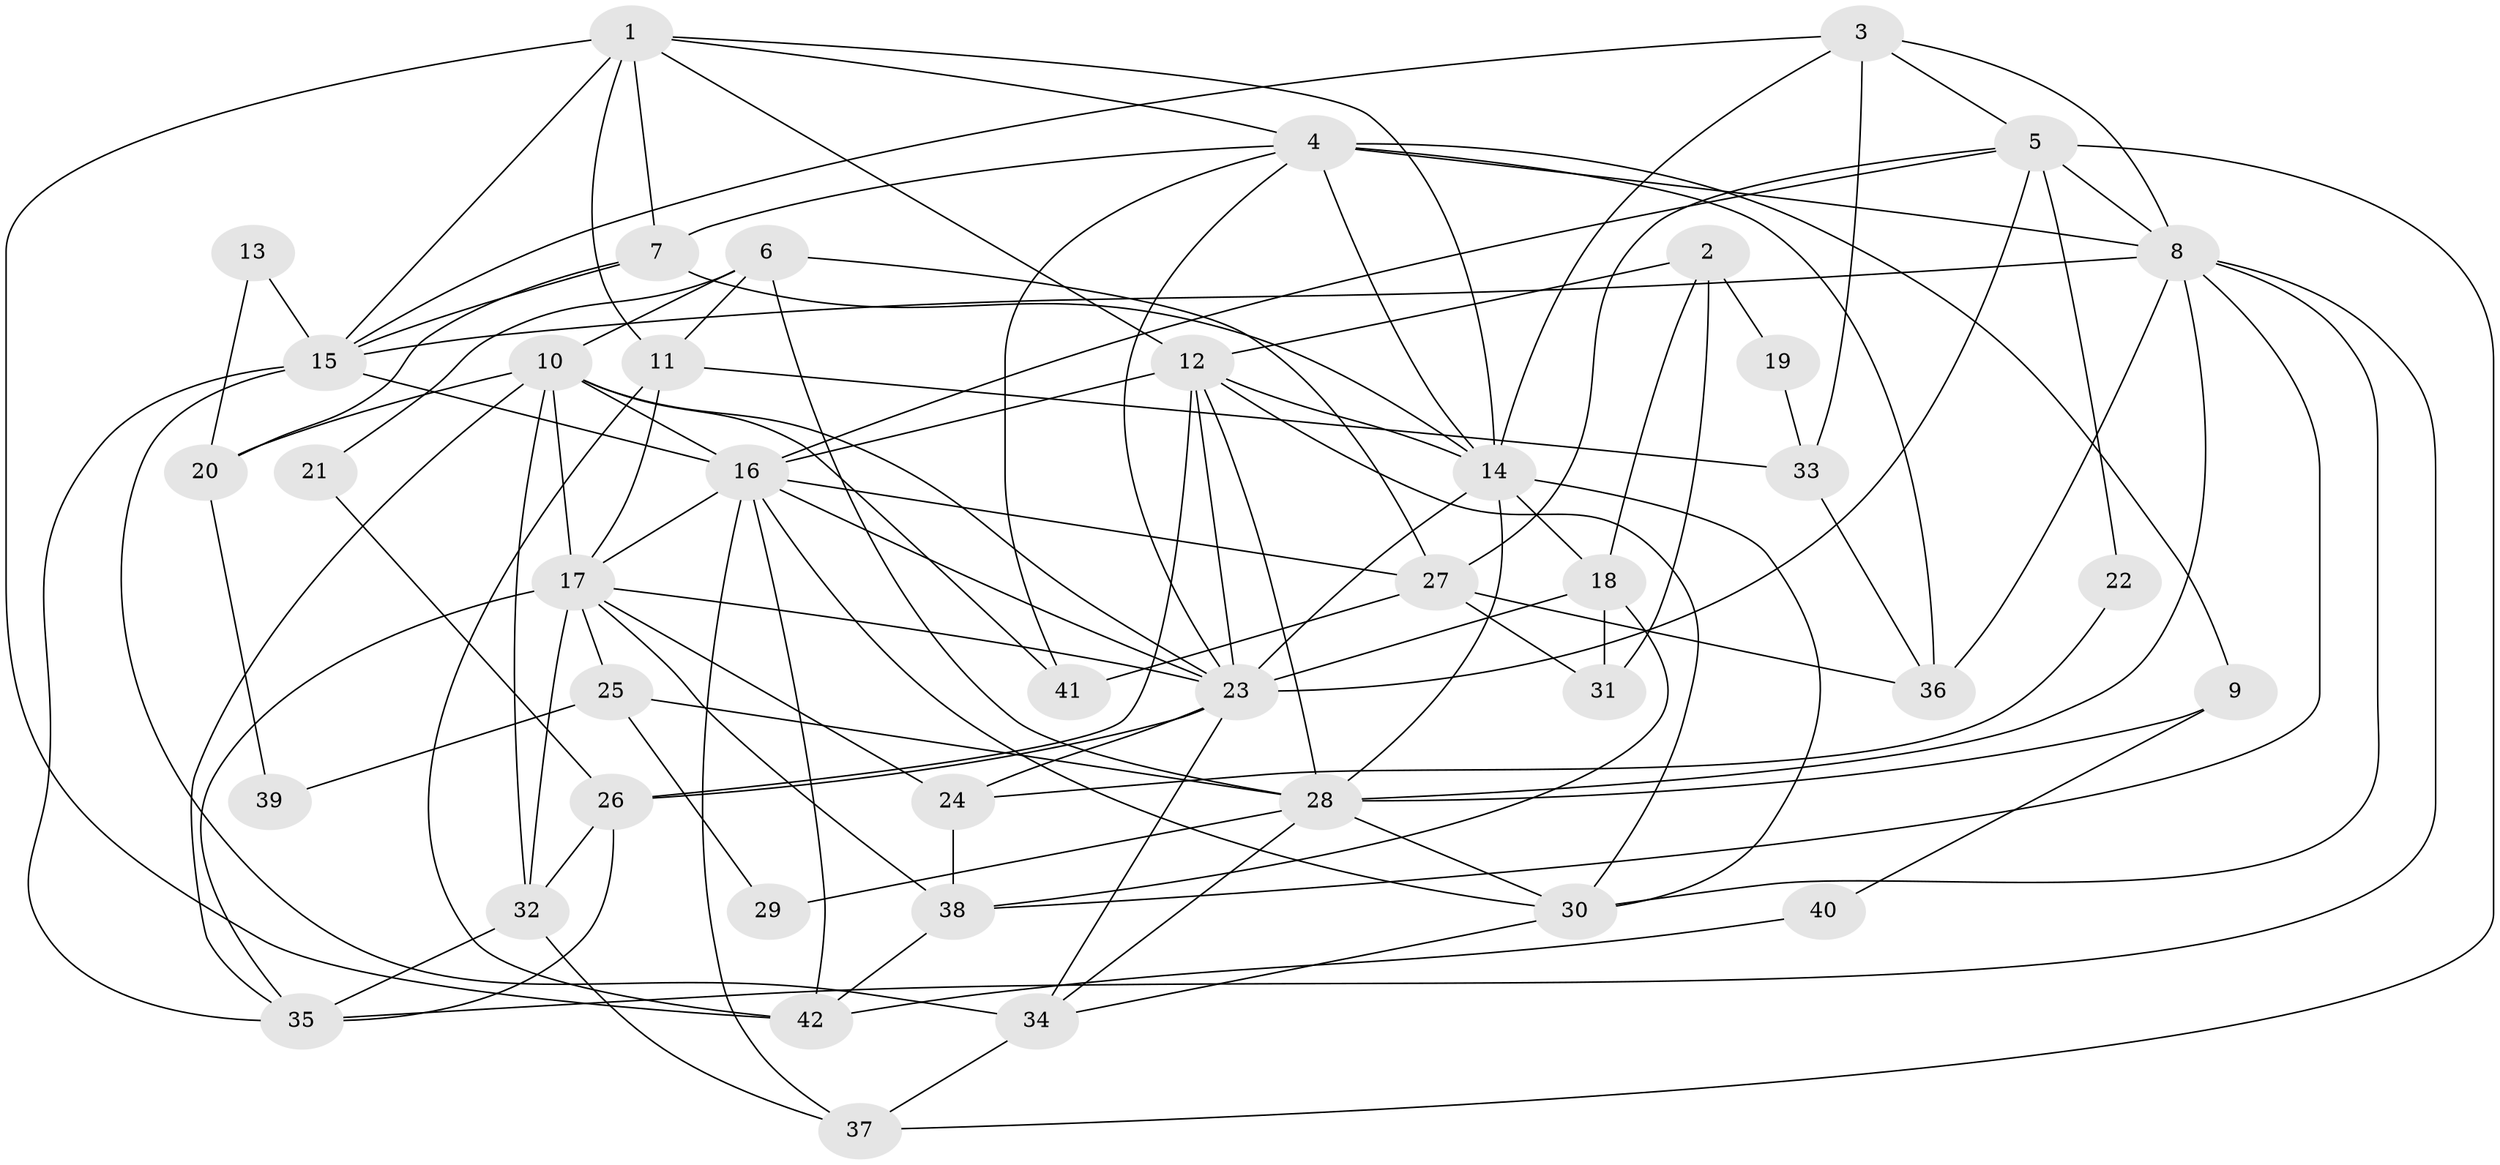 // original degree distribution, {6: 0.05952380952380952, 4: 0.30952380952380953, 5: 0.19047619047619047, 8: 0.03571428571428571, 3: 0.23809523809523808, 2: 0.14285714285714285, 7: 0.023809523809523808}
// Generated by graph-tools (version 1.1) at 2025/36/03/09/25 02:36:20]
// undirected, 42 vertices, 111 edges
graph export_dot {
graph [start="1"]
  node [color=gray90,style=filled];
  1;
  2;
  3;
  4;
  5;
  6;
  7;
  8;
  9;
  10;
  11;
  12;
  13;
  14;
  15;
  16;
  17;
  18;
  19;
  20;
  21;
  22;
  23;
  24;
  25;
  26;
  27;
  28;
  29;
  30;
  31;
  32;
  33;
  34;
  35;
  36;
  37;
  38;
  39;
  40;
  41;
  42;
  1 -- 4 [weight=1.0];
  1 -- 7 [weight=1.0];
  1 -- 11 [weight=1.0];
  1 -- 12 [weight=2.0];
  1 -- 14 [weight=1.0];
  1 -- 15 [weight=1.0];
  1 -- 42 [weight=2.0];
  2 -- 12 [weight=1.0];
  2 -- 18 [weight=1.0];
  2 -- 19 [weight=1.0];
  2 -- 31 [weight=1.0];
  3 -- 5 [weight=1.0];
  3 -- 8 [weight=1.0];
  3 -- 14 [weight=1.0];
  3 -- 15 [weight=1.0];
  3 -- 33 [weight=1.0];
  4 -- 7 [weight=1.0];
  4 -- 8 [weight=1.0];
  4 -- 9 [weight=1.0];
  4 -- 14 [weight=1.0];
  4 -- 23 [weight=1.0];
  4 -- 36 [weight=1.0];
  4 -- 41 [weight=1.0];
  5 -- 8 [weight=1.0];
  5 -- 16 [weight=1.0];
  5 -- 22 [weight=1.0];
  5 -- 23 [weight=1.0];
  5 -- 27 [weight=1.0];
  5 -- 37 [weight=1.0];
  6 -- 10 [weight=1.0];
  6 -- 11 [weight=1.0];
  6 -- 21 [weight=1.0];
  6 -- 27 [weight=1.0];
  6 -- 28 [weight=1.0];
  7 -- 14 [weight=1.0];
  7 -- 15 [weight=2.0];
  7 -- 20 [weight=1.0];
  8 -- 15 [weight=1.0];
  8 -- 28 [weight=1.0];
  8 -- 30 [weight=1.0];
  8 -- 35 [weight=1.0];
  8 -- 36 [weight=1.0];
  8 -- 38 [weight=1.0];
  9 -- 28 [weight=1.0];
  9 -- 40 [weight=1.0];
  10 -- 16 [weight=1.0];
  10 -- 17 [weight=3.0];
  10 -- 20 [weight=1.0];
  10 -- 23 [weight=1.0];
  10 -- 32 [weight=2.0];
  10 -- 35 [weight=1.0];
  10 -- 41 [weight=1.0];
  11 -- 17 [weight=1.0];
  11 -- 33 [weight=1.0];
  11 -- 42 [weight=1.0];
  12 -- 14 [weight=1.0];
  12 -- 16 [weight=4.0];
  12 -- 23 [weight=2.0];
  12 -- 26 [weight=1.0];
  12 -- 28 [weight=2.0];
  12 -- 30 [weight=1.0];
  13 -- 15 [weight=1.0];
  13 -- 20 [weight=1.0];
  14 -- 18 [weight=1.0];
  14 -- 23 [weight=1.0];
  14 -- 28 [weight=1.0];
  14 -- 30 [weight=1.0];
  15 -- 16 [weight=1.0];
  15 -- 34 [weight=1.0];
  15 -- 35 [weight=1.0];
  16 -- 17 [weight=1.0];
  16 -- 23 [weight=1.0];
  16 -- 27 [weight=1.0];
  16 -- 30 [weight=1.0];
  16 -- 37 [weight=1.0];
  16 -- 42 [weight=1.0];
  17 -- 23 [weight=1.0];
  17 -- 24 [weight=1.0];
  17 -- 25 [weight=2.0];
  17 -- 32 [weight=2.0];
  17 -- 35 [weight=1.0];
  17 -- 38 [weight=1.0];
  18 -- 23 [weight=1.0];
  18 -- 31 [weight=1.0];
  18 -- 38 [weight=1.0];
  19 -- 33 [weight=1.0];
  20 -- 39 [weight=1.0];
  21 -- 26 [weight=1.0];
  22 -- 24 [weight=1.0];
  23 -- 24 [weight=1.0];
  23 -- 26 [weight=1.0];
  23 -- 34 [weight=1.0];
  24 -- 38 [weight=1.0];
  25 -- 28 [weight=1.0];
  25 -- 29 [weight=1.0];
  25 -- 39 [weight=1.0];
  26 -- 32 [weight=1.0];
  26 -- 35 [weight=1.0];
  27 -- 31 [weight=1.0];
  27 -- 36 [weight=1.0];
  27 -- 41 [weight=1.0];
  28 -- 29 [weight=1.0];
  28 -- 30 [weight=1.0];
  28 -- 34 [weight=1.0];
  30 -- 34 [weight=1.0];
  32 -- 35 [weight=1.0];
  32 -- 37 [weight=1.0];
  33 -- 36 [weight=1.0];
  34 -- 37 [weight=1.0];
  38 -- 42 [weight=1.0];
  40 -- 42 [weight=1.0];
}

